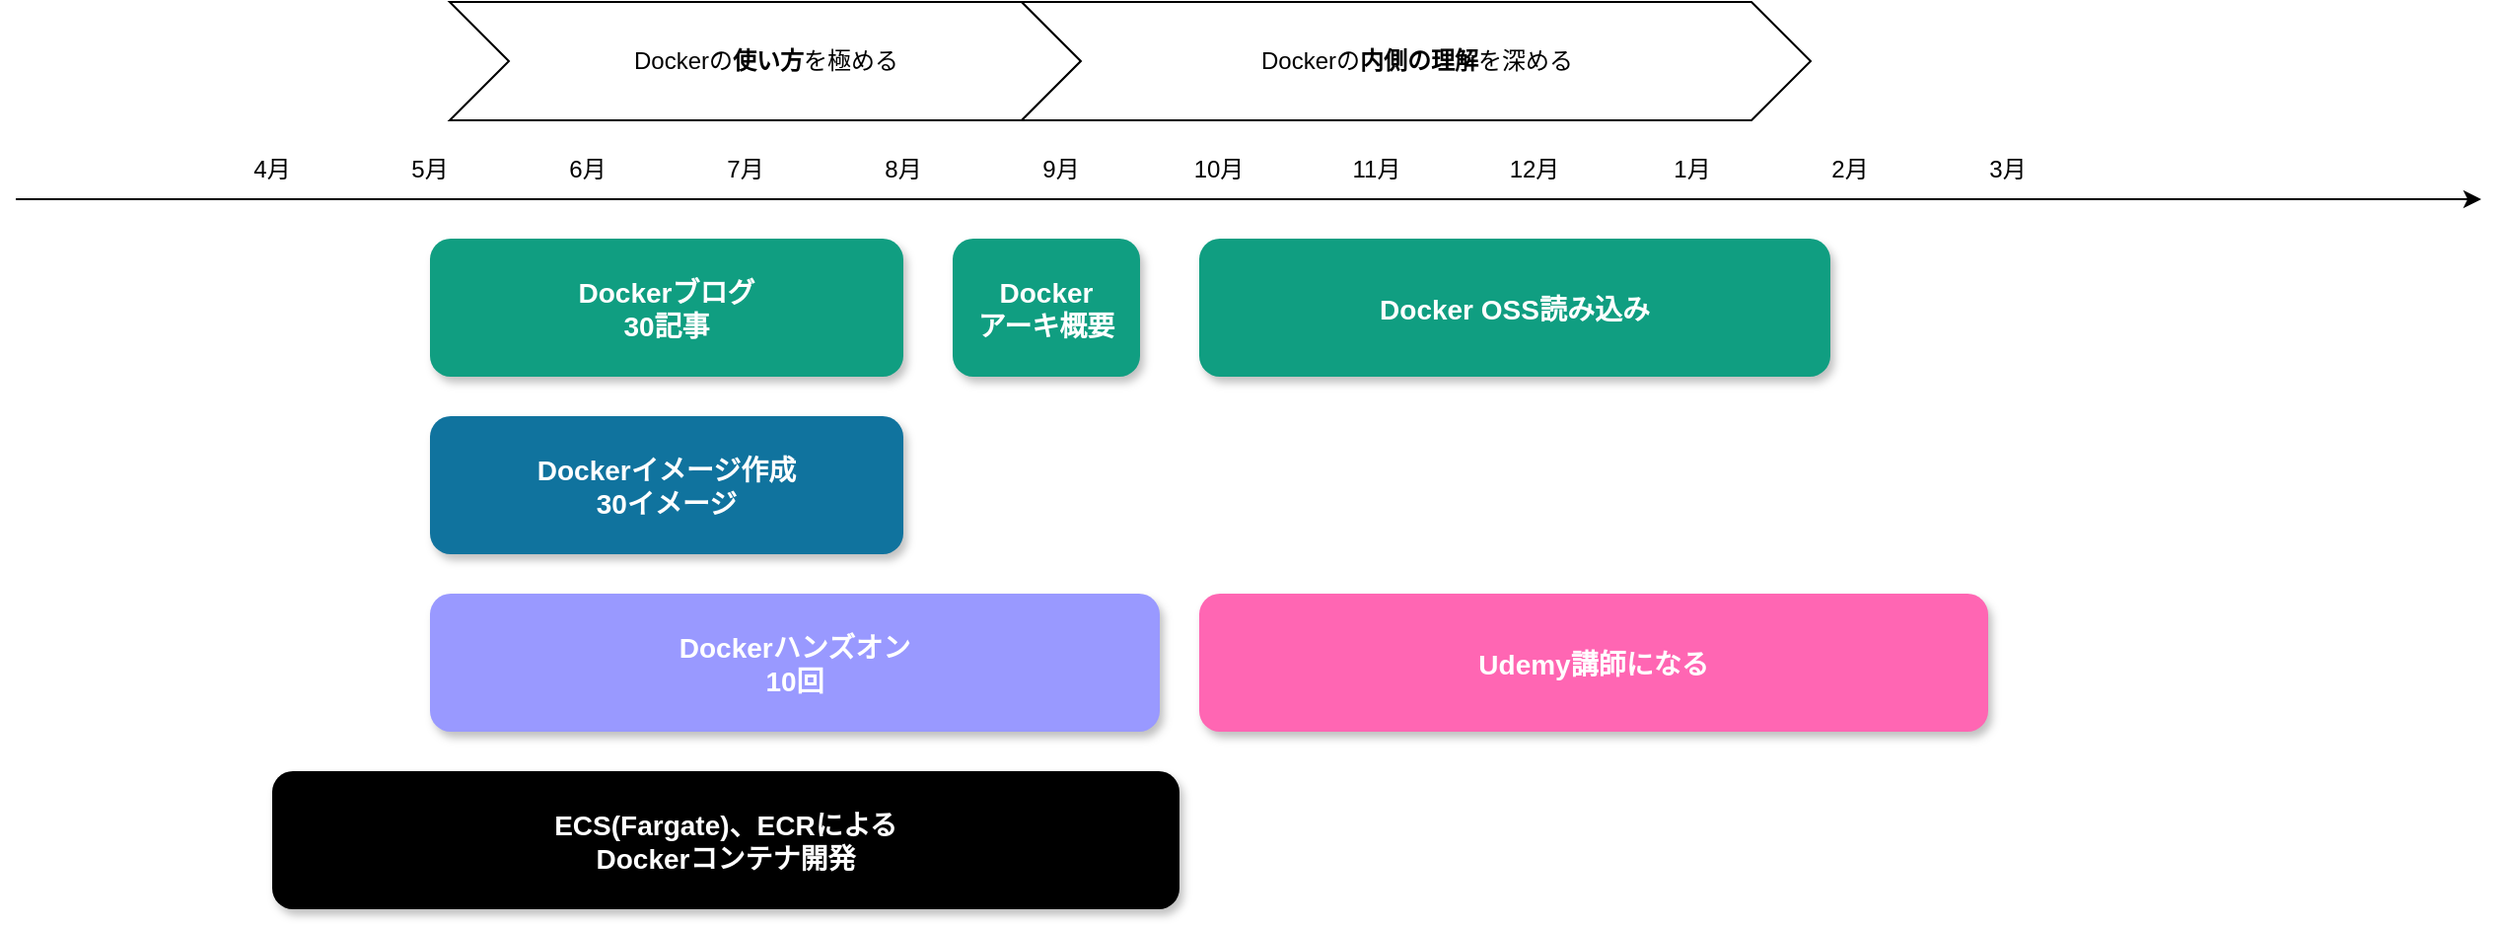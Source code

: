 <mxfile version="21.3.0" type="github" pages="2">
  <diagram name="4年計画" id="97916047-d0de-89f5-080d-49f4d83e522f">
    <mxGraphModel dx="1592" dy="788" grid="1" gridSize="10" guides="1" tooltips="1" connect="1" arrows="1" fold="1" page="1" pageScale="1.5" pageWidth="1169" pageHeight="827" background="none" math="0" shadow="0">
      <root>
        <mxCell id="0" />
        <mxCell id="1" parent="0" />
        <mxCell id="8" value="Dockerブログ&#xa;30記事" style="rounded=1;fillColor=#109e81;strokeColor=none;shadow=1;gradientColor=none;fontStyle=1;fontColor=#FFFFFF;fontSize=14;" parent="1" vertex="1">
          <mxGeometry x="230" y="560" width="240" height="70" as="geometry" />
        </mxCell>
        <mxCell id="13" value="Dockerイメージ作成&#xa;30イメージ" style="rounded=1;fillColor=#10739E;strokeColor=none;shadow=1;gradientColor=none;fontStyle=1;fontColor=#FFFFFF;fontSize=14;" parent="1" vertex="1">
          <mxGeometry x="230" y="650" width="240" height="70" as="geometry" />
        </mxCell>
        <mxCell id="18" value="Dockerハンズオン&#xa;10回" style="rounded=1;fillColor=#9999FF;strokeColor=none;shadow=1;gradientColor=none;fontStyle=1;fontColor=#FFFFFF;fontSize=14;" parent="1" vertex="1">
          <mxGeometry x="230" y="740" width="370" height="70" as="geometry" />
        </mxCell>
        <mxCell id="23" value="Udemy講師になる" style="rounded=1;fillColor=#FF66B3;strokeColor=none;shadow=1;gradientColor=none;fontStyle=1;fontColor=#FFFFFF;fontSize=14;" parent="1" vertex="1">
          <mxGeometry x="620" y="740" width="400" height="70" as="geometry" />
        </mxCell>
        <mxCell id="xF6ZWOKInyqR6n-Y7WRU-57" value="" style="endArrow=classic;html=1;rounded=0;" edge="1" parent="1">
          <mxGeometry width="50" height="50" relative="1" as="geometry">
            <mxPoint x="20" y="540" as="sourcePoint" />
            <mxPoint x="1270" y="540" as="targetPoint" />
          </mxGeometry>
        </mxCell>
        <mxCell id="xF6ZWOKInyqR6n-Y7WRU-58" value="ECS(Fargate)、ECRによる&#xa;Dockerコンテナ開発" style="rounded=1;fillColor=#000000;strokeColor=none;shadow=1;gradientColor=none;fontStyle=1;fontColor=#FFFFFF;fontSize=14;" vertex="1" parent="1">
          <mxGeometry x="150" y="830" width="460" height="70" as="geometry" />
        </mxCell>
        <mxCell id="xF6ZWOKInyqR6n-Y7WRU-60" value="5月" style="text;html=1;strokeColor=none;fillColor=none;align=center;verticalAlign=middle;whiteSpace=wrap;rounded=0;" vertex="1" parent="1">
          <mxGeometry x="200" y="510" width="60" height="30" as="geometry" />
        </mxCell>
        <mxCell id="xF6ZWOKInyqR6n-Y7WRU-61" value="6月" style="text;html=1;strokeColor=none;fillColor=none;align=center;verticalAlign=middle;whiteSpace=wrap;rounded=0;" vertex="1" parent="1">
          <mxGeometry x="280" y="510" width="60" height="30" as="geometry" />
        </mxCell>
        <mxCell id="xF6ZWOKInyqR6n-Y7WRU-62" value="7月" style="text;html=1;strokeColor=none;fillColor=none;align=center;verticalAlign=middle;whiteSpace=wrap;rounded=0;" vertex="1" parent="1">
          <mxGeometry x="360" y="510" width="60" height="30" as="geometry" />
        </mxCell>
        <mxCell id="xF6ZWOKInyqR6n-Y7WRU-63" value="8月" style="text;html=1;strokeColor=none;fillColor=none;align=center;verticalAlign=middle;whiteSpace=wrap;rounded=0;" vertex="1" parent="1">
          <mxGeometry x="440" y="510" width="60" height="30" as="geometry" />
        </mxCell>
        <mxCell id="xF6ZWOKInyqR6n-Y7WRU-64" value="9月" style="text;html=1;strokeColor=none;fillColor=none;align=center;verticalAlign=middle;whiteSpace=wrap;rounded=0;" vertex="1" parent="1">
          <mxGeometry x="520" y="510" width="60" height="30" as="geometry" />
        </mxCell>
        <mxCell id="Gdgko9D3i1UR2ON9QMaX-23" value="10月" style="text;html=1;strokeColor=none;fillColor=none;align=center;verticalAlign=middle;whiteSpace=wrap;rounded=0;" vertex="1" parent="1">
          <mxGeometry x="600" y="510" width="60" height="30" as="geometry" />
        </mxCell>
        <mxCell id="Gdgko9D3i1UR2ON9QMaX-24" value="11月" style="text;html=1;strokeColor=none;fillColor=none;align=center;verticalAlign=middle;whiteSpace=wrap;rounded=0;" vertex="1" parent="1">
          <mxGeometry x="680" y="510" width="60" height="30" as="geometry" />
        </mxCell>
        <mxCell id="Gdgko9D3i1UR2ON9QMaX-26" value="12月" style="text;html=1;strokeColor=none;fillColor=none;align=center;verticalAlign=middle;whiteSpace=wrap;rounded=0;" vertex="1" parent="1">
          <mxGeometry x="760" y="510" width="60" height="30" as="geometry" />
        </mxCell>
        <mxCell id="Gdgko9D3i1UR2ON9QMaX-27" value="4月" style="text;html=1;strokeColor=none;fillColor=none;align=center;verticalAlign=middle;whiteSpace=wrap;rounded=0;" vertex="1" parent="1">
          <mxGeometry x="120" y="510" width="60" height="30" as="geometry" />
        </mxCell>
        <mxCell id="Gdgko9D3i1UR2ON9QMaX-29" value="Docker&#xa;アーキ概要" style="rounded=1;fillColor=#109e81;strokeColor=none;shadow=1;gradientColor=none;fontStyle=1;fontColor=#FFFFFF;fontSize=14;" vertex="1" parent="1">
          <mxGeometry x="495" y="560" width="95" height="70" as="geometry" />
        </mxCell>
        <mxCell id="Gdgko9D3i1UR2ON9QMaX-30" value="Docker OSS読み込み" style="rounded=1;fillColor=#109e81;strokeColor=none;shadow=1;gradientColor=none;fontStyle=1;fontColor=#FFFFFF;fontSize=14;" vertex="1" parent="1">
          <mxGeometry x="620" y="560" width="320" height="70" as="geometry" />
        </mxCell>
        <mxCell id="Gdgko9D3i1UR2ON9QMaX-31" value="1月" style="text;html=1;strokeColor=none;fillColor=none;align=center;verticalAlign=middle;whiteSpace=wrap;rounded=0;" vertex="1" parent="1">
          <mxGeometry x="840" y="510" width="60" height="30" as="geometry" />
        </mxCell>
        <mxCell id="Gdgko9D3i1UR2ON9QMaX-32" value="2月" style="text;html=1;strokeColor=none;fillColor=none;align=center;verticalAlign=middle;whiteSpace=wrap;rounded=0;" vertex="1" parent="1">
          <mxGeometry x="920" y="510" width="60" height="30" as="geometry" />
        </mxCell>
        <mxCell id="Gdgko9D3i1UR2ON9QMaX-35" value="Dockerの&lt;b&gt;使い方&lt;/b&gt;を極める" style="html=1;shadow=0;dashed=0;align=center;verticalAlign=middle;shape=mxgraph.arrows2.arrow;dy=0;dx=30;notch=30;" vertex="1" parent="1">
          <mxGeometry x="240" y="440" width="320" height="60" as="geometry" />
        </mxCell>
        <mxCell id="Gdgko9D3i1UR2ON9QMaX-36" value="Dockerの&lt;b&gt;内側の理解&lt;/b&gt;を深める" style="html=1;shadow=0;dashed=0;align=center;verticalAlign=middle;shape=mxgraph.arrows2.arrow;dy=0;dx=30;notch=30;" vertex="1" parent="1">
          <mxGeometry x="530" y="440" width="400" height="60" as="geometry" />
        </mxCell>
        <mxCell id="Gdgko9D3i1UR2ON9QMaX-37" value="3月" style="text;html=1;strokeColor=none;fillColor=none;align=center;verticalAlign=middle;whiteSpace=wrap;rounded=0;" vertex="1" parent="1">
          <mxGeometry x="1000" y="510" width="60" height="30" as="geometry" />
        </mxCell>
      </root>
    </mxGraphModel>
  </diagram>
  <diagram id="dOzsMLaLfuAFWFd9yQqL" name="20230508">
    <mxGraphModel dx="1194" dy="591" grid="1" gridSize="10" guides="1" tooltips="1" connect="1" arrows="1" fold="1" page="1" pageScale="1" pageWidth="827" pageHeight="1169" math="0" shadow="0">
      <root>
        <mxCell id="0" />
        <mxCell id="1" parent="0" />
        <mxCell id="hxzyAHtc7u9-Gamvkped-1" value="run&#xa;コマンド" style="rounded=1;fillColor=#109e81;strokeColor=none;shadow=1;gradientColor=none;fontStyle=1;fontColor=#FFFFFF;fontSize=14;" vertex="1" parent="1">
          <mxGeometry x="160" y="110" width="68" height="60" as="geometry" />
        </mxCell>
        <mxCell id="AJi6j7Pdl-XWODzdbraL-1" value="火" style="text;html=1;strokeColor=none;fillColor=none;align=center;verticalAlign=middle;whiteSpace=wrap;rounded=0;" vertex="1" parent="1">
          <mxGeometry x="219" y="50" width="60" height="30" as="geometry" />
        </mxCell>
        <mxCell id="AJi6j7Pdl-XWODzdbraL-2" value="水" style="text;html=1;strokeColor=none;fillColor=none;align=center;verticalAlign=middle;whiteSpace=wrap;rounded=0;" vertex="1" parent="1">
          <mxGeometry x="299" y="50" width="60" height="30" as="geometry" />
        </mxCell>
        <mxCell id="AJi6j7Pdl-XWODzdbraL-3" value="木" style="text;html=1;strokeColor=none;fillColor=none;align=center;verticalAlign=middle;whiteSpace=wrap;rounded=0;" vertex="1" parent="1">
          <mxGeometry x="379" y="50" width="60" height="30" as="geometry" />
        </mxCell>
        <mxCell id="AJi6j7Pdl-XWODzdbraL-4" value="金" style="text;html=1;strokeColor=none;fillColor=none;align=center;verticalAlign=middle;whiteSpace=wrap;rounded=0;" vertex="1" parent="1">
          <mxGeometry x="459" y="50" width="60" height="30" as="geometry" />
        </mxCell>
        <mxCell id="AJi6j7Pdl-XWODzdbraL-5" value="土" style="text;html=1;strokeColor=none;fillColor=none;align=center;verticalAlign=middle;whiteSpace=wrap;rounded=0;" vertex="1" parent="1">
          <mxGeometry x="539" y="50" width="60" height="30" as="geometry" />
        </mxCell>
        <mxCell id="AJi6j7Pdl-XWODzdbraL-6" value="日" style="text;html=1;strokeColor=none;fillColor=none;align=center;verticalAlign=middle;whiteSpace=wrap;rounded=0;" vertex="1" parent="1">
          <mxGeometry x="619" y="50" width="60" height="30" as="geometry" />
        </mxCell>
        <mxCell id="AJi6j7Pdl-XWODzdbraL-9" value="月" style="text;html=1;strokeColor=none;fillColor=none;align=center;verticalAlign=middle;whiteSpace=wrap;rounded=0;" vertex="1" parent="1">
          <mxGeometry x="139" y="50" width="60" height="30" as="geometry" />
        </mxCell>
        <mxCell id="pcjsNaYhnbBTH-fHsbPb-1" value="" style="endArrow=classic;html=1;rounded=0;" edge="1" parent="1">
          <mxGeometry width="50" height="50" relative="1" as="geometry">
            <mxPoint x="129" y="80" as="sourcePoint" />
            <mxPoint x="720" y="80" as="targetPoint" />
          </mxGeometry>
        </mxCell>
        <mxCell id="TEoozZucvP_fORCVZNbA-1" value="build&#xa;コマンド" style="rounded=1;fillColor=#109e81;strokeColor=none;shadow=1;gradientColor=none;fontStyle=1;fontColor=#FFFFFF;fontSize=14;" vertex="1" parent="1">
          <mxGeometry x="240" y="110" width="68" height="60" as="geometry" />
        </mxCell>
        <mxCell id="Rcb28j8hBdPaMy6jUmBk-1" value="Django" style="rounded=1;fillColor=#109e81;strokeColor=none;shadow=1;gradientColor=none;fontStyle=1;fontColor=#FFFFFF;fontSize=14;" vertex="1" parent="1">
          <mxGeometry x="400" y="110" width="68" height="60" as="geometry" />
        </mxCell>
        <mxCell id="uvnCR2wLUPtSX4PYDWxz-1" value="Django&#xa;イメージ" style="rounded=1;fillColor=#10739E;strokeColor=none;shadow=1;gradientColor=none;fontStyle=1;fontColor=#FFFFFF;fontSize=14;" vertex="1" parent="1">
          <mxGeometry x="400" y="190" width="70" height="70" as="geometry" />
        </mxCell>
        <mxCell id="uvnCR2wLUPtSX4PYDWxz-2" value="Django&#xa;Compose" style="rounded=1;fillColor=#109e81;strokeColor=none;shadow=1;gradientColor=none;fontStyle=1;fontColor=#FFFFFF;fontSize=14;" vertex="1" parent="1">
          <mxGeometry x="490" y="110" width="68" height="60" as="geometry" />
        </mxCell>
        <mxCell id="uvnCR2wLUPtSX4PYDWxz-3" value="Django&#xa;Compose&#xa;イメージ" style="rounded=1;fillColor=#10739E;strokeColor=none;shadow=1;gradientColor=none;fontStyle=1;fontColor=#FFFFFF;fontSize=14;" vertex="1" parent="1">
          <mxGeometry x="490" y="190" width="70" height="70" as="geometry" />
        </mxCell>
        <mxCell id="uvnCR2wLUPtSX4PYDWxz-4" value="Docker&#xa;file" style="rounded=1;fillColor=#109e81;strokeColor=none;shadow=1;gradientColor=none;fontStyle=1;fontColor=#FFFFFF;fontSize=14;" vertex="1" parent="1">
          <mxGeometry x="320" y="110" width="68" height="60" as="geometry" />
        </mxCell>
      </root>
    </mxGraphModel>
  </diagram>
</mxfile>
